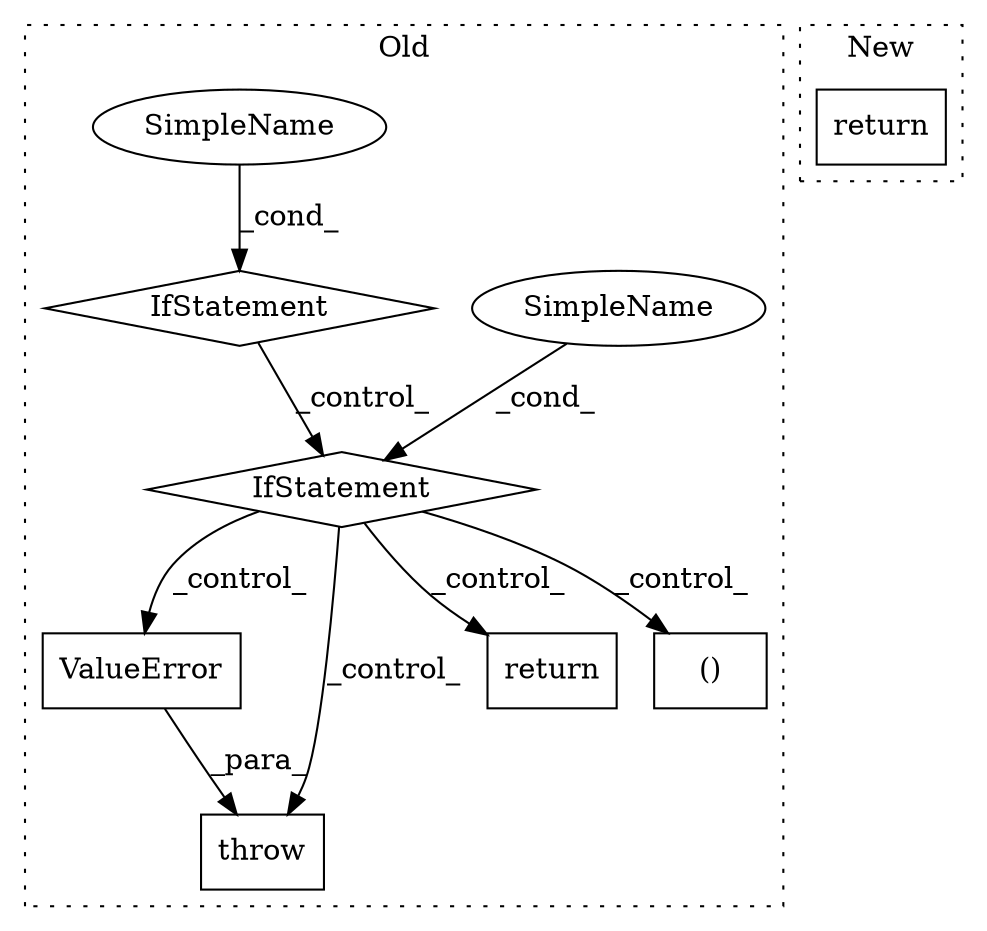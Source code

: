 digraph G {
subgraph cluster0 {
1 [label="ValueError" a="32" s="4306,4358" l="11,1" shape="box"];
3 [label="throw" a="53" s="4300" l="6" shape="box"];
4 [label="SimpleName" a="42" s="" l="" shape="ellipse"];
5 [label="IfStatement" a="25" s="4256,4290" l="4,2" shape="diamond"];
6 [label="SimpleName" a="42" s="" l="" shape="ellipse"];
7 [label="IfStatement" a="25" s="4195,4219" l="4,2" shape="diamond"];
8 [label="return" a="41" s="4587" l="7" shape="box"];
9 [label="()" a="106" s="4544" l="29" shape="box"];
label = "Old";
style="dotted";
}
subgraph cluster1 {
2 [label="return" a="41" s="3166" l="7" shape="box"];
label = "New";
style="dotted";
}
1 -> 3 [label="_para_"];
4 -> 5 [label="_cond_"];
5 -> 1 [label="_control_"];
5 -> 3 [label="_control_"];
5 -> 9 [label="_control_"];
5 -> 8 [label="_control_"];
6 -> 7 [label="_cond_"];
7 -> 5 [label="_control_"];
}